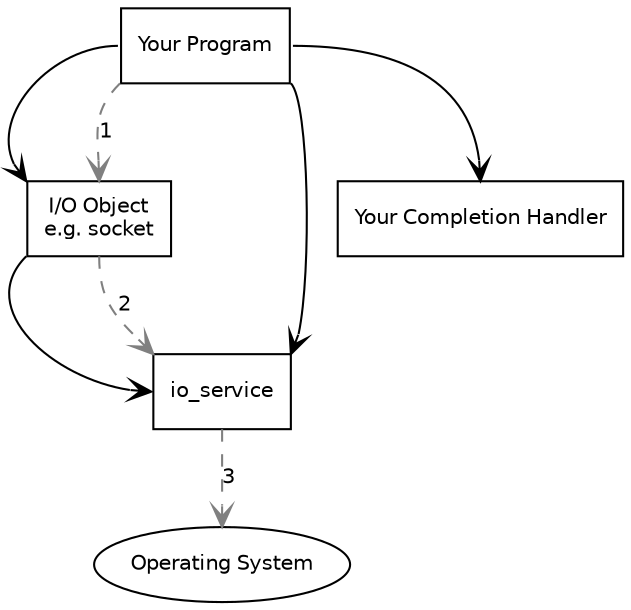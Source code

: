 digraph g
{
  graph
    [
      nodesep="0.2"
    ];

  edge
    [
      fontname="Helvetica",
      fontsize=10,
      labelfontname="Helvetica",
      labelfontsize=10
    ];

  node
    [
      fontname="Helvetica",
      fontsize=10,
      shape=box
    ];

  edge
    [
      arrowhead="open"
    ]

  // Program elements.
  {
    operating_system [ label="Operating System", shape=ellipse ];
    io_service [ label="io_service" ];
    io_object [ label="I/O Object\ne.g. socket" ];
    your_program [ label="Your Program" ];
    your_completion_handler [ label="Your Completion Handler" ];
  }

  // Owning relationships.
  {
    edge [ arrowtail="diamond" ];
    your_program:e -> your_completion_handler:n;
    your_program:w -> io_object:nw;
    your_program:se -> io_service:ne;
  }

  // Non-owning relationships;
  {
    io_object:sw -> io_service:w;
  }

  // Visible actions.
  {
    edge [ style="dashed", color="#808080" ];

    // Forward actions.
    {
      your_program:sw -> io_object:n [ label="1" ];
      io_object:s -> io_service:nw [ label="2" ];
      io_service:s -> operating_system:n [ label="3" ];
    }
  }

  // Invisible actions.
  {
    edge [ style="invis" ];

    // Forward actions.
    {
      your_program:s -> io_service:n [ label="5" ];
    }

    // Reverse actions.
    {
      edge [ arrowhead="none", arrowtail="open" ];
      //io_service:s -> operating_system:n [ label="4" ];
      your_completion_handler:s -> io_service:e [ label="6" ];
    }
  }
}

